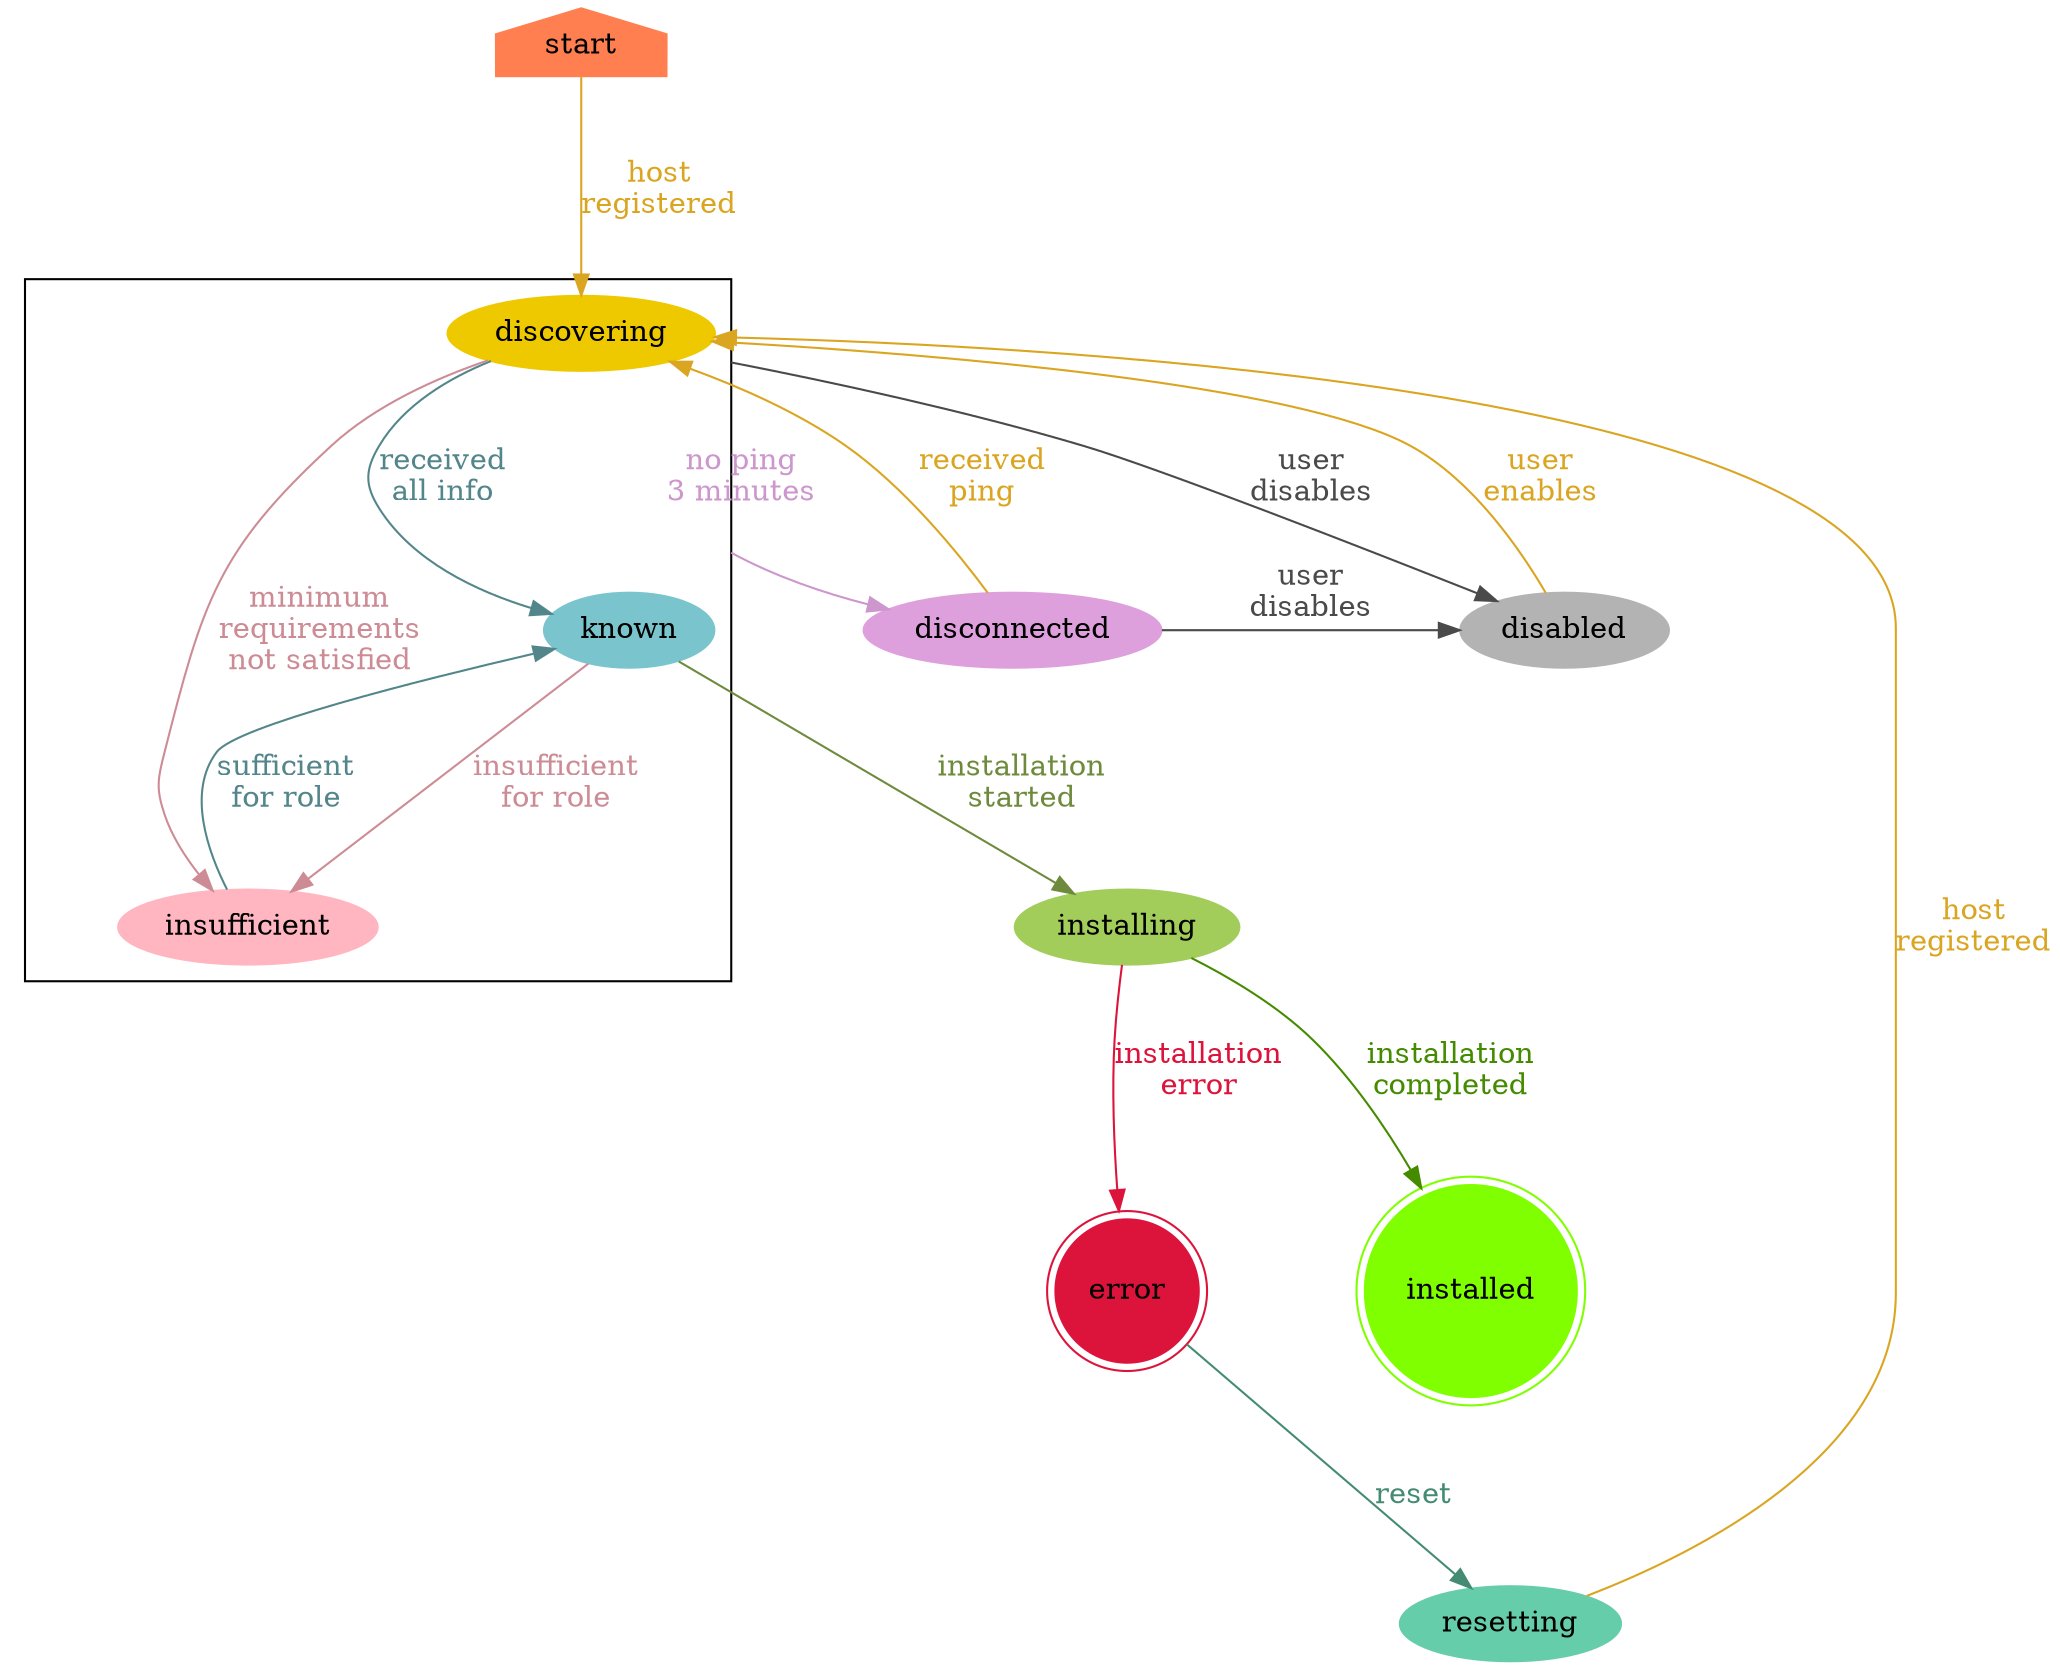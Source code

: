 digraph HostStateMachine {
    graph [nodesep = "1.0", ranksep = "1.0"];
    node [style = filled];
    compound = true;
    newrank = false;

    start [shape = house, color = coral];
    subgraph cluster_level1 {
        discovering [color = gold2];
        known [color = cadetblue3];
        insufficient [color = lightpink];
    }
    disconnected [color = plum];
    disabled [color = grey70];
    installing [color = darkolivegreen3];
    installed [shape = doublecircle, color = chartreuse];
    error [shape = doublecircle, color = crimson];
    resetting [color = aquamarine3]

    start -> discovering [label = "host\nregistered", color=goldenrod, fontcolor=goldenrod];

    discovering -> disconnected [label = "no ping\n3 minutes", color=plum3, fontcolor=plum3, ltail = cluster_level1];
    discovering -> known [label = "received\nall info", color=cadetblue4, fontcolor=cadetblue4];
    discovering -> insufficient [label = "minimum\nrequirements\nnot satisfied", color=lightpink3, fontcolor=lightpink3];
    discovering -> disabled [label = "user\ndisables", color=grey29, fontcolor=grey29, ltail = cluster_level1];

    known -> installing [label = "installation\nstarted", color=darkolivegreen4, fontcolor=darkolivegreen4];
    known -> insufficient [label = "insufficient\nfor role", color=lightpink3, fontcolor=lightpink3];

    disconnected -> discovering [label = "received\nping", color=goldenrod, fontcolor=goldenrod];
    disconnected -> disabled [label = "user\ndisables", color=grey29, fontcolor=grey29];

    disabled -> discovering [label = "user\nenables", color=goldenrod, fontcolor=goldenrod];

    insufficient -> known [label = "sufficient\nfor role", color=cadetblue4, fontcolor=cadetblue4];

    installing -> installed [label = "installation\ncompleted", color=chartreuse4, fontcolor=chartreuse4];
    installing -> error [label = "installation\nerror", color=crimson, fontcolor=crimson];

    error -> resetting [label = "reset", color=aquamarine4, fontcolor=aquamarine4];

    resetting -> discovering [label = "host\nregistered", color=goldenrod, fontcolor=goldenrod];

    {rank=max; installed}
    {rank=same; known; disconnected; disabled}
}

